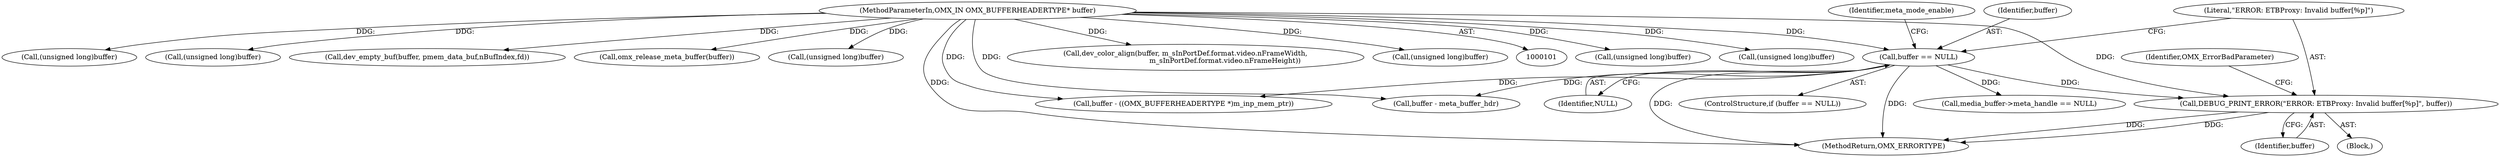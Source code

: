digraph "0_Android_4ed06d14080d8667d5be14eed200e378cba78345_0@pointer" {
"1000142" [label="(Call,DEBUG_PRINT_ERROR(\"ERROR: ETBProxy: Invalid buffer[%p]\", buffer))"];
"1000138" [label="(Call,buffer == NULL)"];
"1000103" [label="(MethodParameterIn,OMX_IN OMX_BUFFERHEADERTYPE* buffer)"];
"1000139" [label="(Identifier,buffer)"];
"1000250" [label="(Call,(unsigned long)buffer)"];
"1000445" [label="(Call,(unsigned long)buffer)"];
"1000490" [label="(Call,(unsigned long)buffer)"];
"1000586" [label="(Call,(unsigned long)buffer)"];
"1000595" [label="(Call,dev_empty_buf(buffer, pmem_data_buf,nBufIndex,fd))"];
"1000137" [label="(ControlStructure,if (buffer == NULL))"];
"1000212" [label="(Call,media_buffer->meta_handle == NULL)"];
"1000143" [label="(Literal,\"ERROR: ETBProxy: Invalid buffer[%p]\")"];
"1000604" [label="(Call,omx_release_meta_buffer(buffer))"];
"1000141" [label="(Block,)"];
"1000140" [label="(Identifier,NULL)"];
"1000286" [label="(Call,(unsigned long)buffer)"];
"1000142" [label="(Call,DEBUG_PRINT_ERROR(\"ERROR: ETBProxy: Invalid buffer[%p]\", buffer))"];
"1000138" [label="(Call,buffer == NULL)"];
"1000146" [label="(Identifier,OMX_ErrorBadParameter)"];
"1000159" [label="(Call,buffer - meta_buffer_hdr)"];
"1000103" [label="(MethodParameterIn,OMX_IN OMX_BUFFERHEADERTYPE* buffer)"];
"1000623" [label="(MethodReturn,OMX_ERRORTYPE)"];
"1000149" [label="(Identifier,meta_mode_enable)"];
"1000261" [label="(Call,buffer - ((OMX_BUFFERHEADERTYPE *)m_inp_mem_ptr))"];
"1000566" [label="(Call,dev_color_align(buffer, m_sInPortDef.format.video.nFrameWidth,\n                                    m_sInPortDef.format.video.nFrameHeight))"];
"1000607" [label="(Call,(unsigned long)buffer)"];
"1000144" [label="(Identifier,buffer)"];
"1000142" -> "1000141"  [label="AST: "];
"1000142" -> "1000144"  [label="CFG: "];
"1000143" -> "1000142"  [label="AST: "];
"1000144" -> "1000142"  [label="AST: "];
"1000146" -> "1000142"  [label="CFG: "];
"1000142" -> "1000623"  [label="DDG: "];
"1000142" -> "1000623"  [label="DDG: "];
"1000138" -> "1000142"  [label="DDG: "];
"1000103" -> "1000142"  [label="DDG: "];
"1000138" -> "1000137"  [label="AST: "];
"1000138" -> "1000140"  [label="CFG: "];
"1000139" -> "1000138"  [label="AST: "];
"1000140" -> "1000138"  [label="AST: "];
"1000143" -> "1000138"  [label="CFG: "];
"1000149" -> "1000138"  [label="CFG: "];
"1000138" -> "1000623"  [label="DDG: "];
"1000138" -> "1000623"  [label="DDG: "];
"1000103" -> "1000138"  [label="DDG: "];
"1000138" -> "1000159"  [label="DDG: "];
"1000138" -> "1000212"  [label="DDG: "];
"1000138" -> "1000261"  [label="DDG: "];
"1000103" -> "1000101"  [label="AST: "];
"1000103" -> "1000623"  [label="DDG: "];
"1000103" -> "1000159"  [label="DDG: "];
"1000103" -> "1000250"  [label="DDG: "];
"1000103" -> "1000261"  [label="DDG: "];
"1000103" -> "1000286"  [label="DDG: "];
"1000103" -> "1000445"  [label="DDG: "];
"1000103" -> "1000490"  [label="DDG: "];
"1000103" -> "1000566"  [label="DDG: "];
"1000103" -> "1000586"  [label="DDG: "];
"1000103" -> "1000595"  [label="DDG: "];
"1000103" -> "1000604"  [label="DDG: "];
"1000103" -> "1000607"  [label="DDG: "];
}
